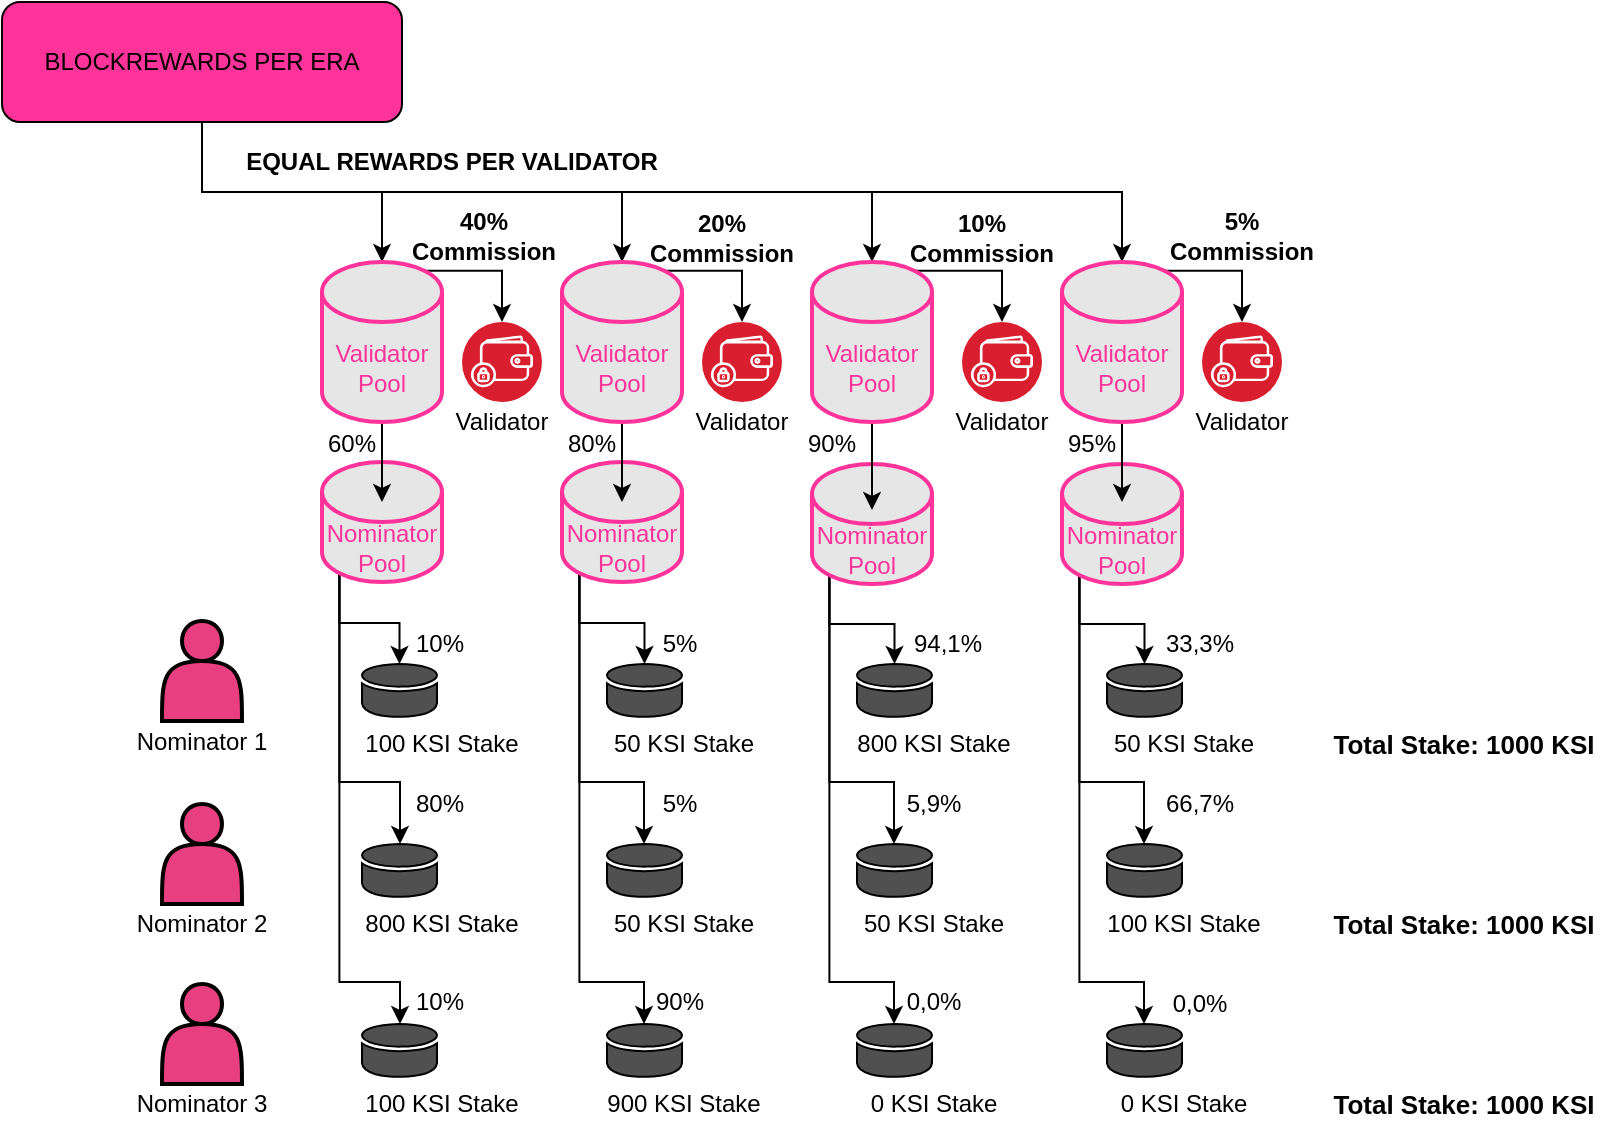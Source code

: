 <mxfile>
    <diagram id="PBxBugUi7N3c43x95_OO" name="Page-1">
        <mxGraphModel dx="1166" dy="574" grid="1" gridSize="10" guides="1" tooltips="1" connect="1" arrows="1" fold="1" page="1" pageScale="1" pageWidth="850" pageHeight="1100" math="0" shadow="0">
            <root>
                <mxCell id="0"/>
                <mxCell id="1" parent="0"/>
                <mxCell id="124" style="edgeStyle=orthogonalEdgeStyle;rounded=0;orthogonalLoop=1;jettySize=auto;html=1;exitX=0.145;exitY=1;exitDx=0;exitDy=-4.35;exitPerimeter=0;fontSize=13;strokeColor=#000000;" edge="1" parent="1" source="91" target="107">
                    <mxGeometry relative="1" as="geometry"/>
                </mxCell>
                <mxCell id="125" style="edgeStyle=orthogonalEdgeStyle;rounded=0;orthogonalLoop=1;jettySize=auto;html=1;exitX=0.145;exitY=1;exitDx=0;exitDy=-4.35;exitPerimeter=0;fontSize=13;strokeColor=#000000;" edge="1" parent="1" source="91" target="110">
                    <mxGeometry relative="1" as="geometry">
                        <Array as="points">
                            <mxPoint x="619" y="430"/>
                            <mxPoint x="651" y="430"/>
                        </Array>
                    </mxGeometry>
                </mxCell>
                <mxCell id="126" style="edgeStyle=orthogonalEdgeStyle;rounded=0;orthogonalLoop=1;jettySize=auto;html=1;exitX=0.145;exitY=1;exitDx=0;exitDy=-4.35;exitPerimeter=0;fontSize=13;strokeColor=#000000;" edge="1" parent="1" source="91" target="116">
                    <mxGeometry relative="1" as="geometry">
                        <Array as="points">
                            <mxPoint x="619" y="530"/>
                            <mxPoint x="651" y="530"/>
                        </Array>
                    </mxGeometry>
                </mxCell>
                <mxCell id="91" value="Nominator Pool" style="shape=cylinder3;whiteSpace=wrap;html=1;boundedLbl=1;backgroundOutline=1;size=15;fillColor=#E6E6E6;strokeColor=#FF3399;strokeWidth=2;fontColor=#FF3399;" vertex="1" parent="1">
                    <mxGeometry x="610" y="271" width="60" height="60" as="geometry"/>
                </mxCell>
                <mxCell id="120" style="edgeStyle=orthogonalEdgeStyle;rounded=0;orthogonalLoop=1;jettySize=auto;html=1;exitX=0.145;exitY=1;exitDx=0;exitDy=-4.35;exitPerimeter=0;fontSize=13;strokeColor=#000000;" edge="1" parent="1" source="90" target="106">
                    <mxGeometry relative="1" as="geometry"/>
                </mxCell>
                <mxCell id="121" style="edgeStyle=orthogonalEdgeStyle;rounded=0;orthogonalLoop=1;jettySize=auto;html=1;exitX=0.145;exitY=1;exitDx=0;exitDy=-4.35;exitPerimeter=0;fontSize=13;strokeColor=#000000;" edge="1" parent="1" source="90" target="109">
                    <mxGeometry relative="1" as="geometry">
                        <Array as="points">
                            <mxPoint x="494" y="430"/>
                            <mxPoint x="526" y="430"/>
                        </Array>
                    </mxGeometry>
                </mxCell>
                <mxCell id="122" style="edgeStyle=orthogonalEdgeStyle;rounded=0;orthogonalLoop=1;jettySize=auto;html=1;exitX=0.145;exitY=1;exitDx=0;exitDy=-4.35;exitPerimeter=0;fontSize=13;strokeColor=#000000;" edge="1" parent="1" source="90" target="115">
                    <mxGeometry relative="1" as="geometry">
                        <Array as="points">
                            <mxPoint x="494" y="530"/>
                            <mxPoint x="526" y="530"/>
                        </Array>
                    </mxGeometry>
                </mxCell>
                <mxCell id="90" value="Nominator Pool" style="shape=cylinder3;whiteSpace=wrap;html=1;boundedLbl=1;backgroundOutline=1;size=15;fillColor=#E6E6E6;strokeColor=#FF3399;strokeWidth=2;fontColor=#FF3399;" vertex="1" parent="1">
                    <mxGeometry x="485" y="271" width="60" height="60" as="geometry"/>
                </mxCell>
                <mxCell id="117" style="edgeStyle=orthogonalEdgeStyle;rounded=0;orthogonalLoop=1;jettySize=auto;html=1;exitX=0.145;exitY=1;exitDx=0;exitDy=-4.35;exitPerimeter=0;fontSize=13;strokeColor=#000000;" edge="1" parent="1" source="89" target="105">
                    <mxGeometry relative="1" as="geometry"/>
                </mxCell>
                <mxCell id="118" style="edgeStyle=orthogonalEdgeStyle;rounded=0;orthogonalLoop=1;jettySize=auto;html=1;exitX=0.145;exitY=1;exitDx=0;exitDy=-4.35;exitPerimeter=0;fontSize=13;strokeColor=#000000;" edge="1" parent="1" source="89" target="108">
                    <mxGeometry relative="1" as="geometry">
                        <Array as="points">
                            <mxPoint x="369" y="430"/>
                            <mxPoint x="401" y="430"/>
                        </Array>
                    </mxGeometry>
                </mxCell>
                <mxCell id="119" style="edgeStyle=orthogonalEdgeStyle;rounded=0;orthogonalLoop=1;jettySize=auto;html=1;exitX=0.145;exitY=1;exitDx=0;exitDy=-4.35;exitPerimeter=0;fontSize=13;strokeColor=#000000;" edge="1" parent="1" source="89" target="114">
                    <mxGeometry relative="1" as="geometry">
                        <Array as="points">
                            <mxPoint x="369" y="530"/>
                            <mxPoint x="401" y="530"/>
                        </Array>
                    </mxGeometry>
                </mxCell>
                <mxCell id="89" value="Nominator Pool" style="shape=cylinder3;whiteSpace=wrap;html=1;boundedLbl=1;backgroundOutline=1;size=15;fillColor=#E6E6E6;strokeColor=#FF3399;strokeWidth=2;fontColor=#FF3399;" vertex="1" parent="1">
                    <mxGeometry x="360" y="270" width="60" height="60" as="geometry"/>
                </mxCell>
                <mxCell id="49" value="Validator" style="text;html=1;strokeColor=none;fillColor=none;align=center;verticalAlign=middle;whiteSpace=wrap;rounded=0;fontColor=#000000;" vertex="1" parent="1">
                    <mxGeometry x="660" y="240" width="80" height="20" as="geometry"/>
                </mxCell>
                <mxCell id="99" style="edgeStyle=orthogonalEdgeStyle;rounded=0;orthogonalLoop=1;jettySize=auto;html=1;exitX=0.145;exitY=1;exitDx=0;exitDy=-4.35;exitPerimeter=0;fontSize=13;strokeColor=#000000;" edge="1" parent="1" source="86" target="55">
                    <mxGeometry relative="1" as="geometry"/>
                </mxCell>
                <mxCell id="100" style="edgeStyle=orthogonalEdgeStyle;rounded=0;orthogonalLoop=1;jettySize=auto;html=1;exitX=0.145;exitY=1;exitDx=0;exitDy=-4.35;exitPerimeter=0;fontSize=13;strokeColor=#000000;" edge="1" parent="1" source="86" target="57">
                    <mxGeometry relative="1" as="geometry">
                        <Array as="points">
                            <mxPoint x="249" y="430"/>
                            <mxPoint x="279" y="430"/>
                        </Array>
                    </mxGeometry>
                </mxCell>
                <mxCell id="101" style="edgeStyle=orthogonalEdgeStyle;rounded=0;orthogonalLoop=1;jettySize=auto;html=1;exitX=0.145;exitY=1;exitDx=0;exitDy=-4.35;exitPerimeter=0;fontSize=13;strokeColor=#000000;" edge="1" parent="1" source="86" target="59">
                    <mxGeometry relative="1" as="geometry">
                        <Array as="points">
                            <mxPoint x="249" y="530"/>
                            <mxPoint x="279" y="530"/>
                        </Array>
                    </mxGeometry>
                </mxCell>
                <mxCell id="86" value="Nominator Pool" style="shape=cylinder3;whiteSpace=wrap;html=1;boundedLbl=1;backgroundOutline=1;size=15;fillColor=#E6E6E6;strokeColor=#FF3399;strokeWidth=2;fontColor=#FF3399;" vertex="1" parent="1">
                    <mxGeometry x="240" y="270" width="60" height="60" as="geometry"/>
                </mxCell>
                <mxCell id="25" style="edgeStyle=orthogonalEdgeStyle;rounded=0;orthogonalLoop=1;jettySize=auto;html=1;exitX=0.5;exitY=1;exitDx=0;exitDy=0;entryX=0.5;entryY=0;entryDx=0;entryDy=0;entryPerimeter=0;strokeColor=#000000;" edge="1" parent="1" source="2" target="4">
                    <mxGeometry relative="1" as="geometry"/>
                </mxCell>
                <mxCell id="26" style="edgeStyle=orthogonalEdgeStyle;rounded=0;orthogonalLoop=1;jettySize=auto;html=1;exitX=0.5;exitY=1;exitDx=0;exitDy=0;entryX=0.5;entryY=0;entryDx=0;entryDy=0;entryPerimeter=0;strokeColor=#000000;" edge="1" parent="1" source="2" target="5">
                    <mxGeometry relative="1" as="geometry"/>
                </mxCell>
                <mxCell id="27" style="edgeStyle=orthogonalEdgeStyle;rounded=0;orthogonalLoop=1;jettySize=auto;html=1;exitX=0.5;exitY=1;exitDx=0;exitDy=0;entryX=0.5;entryY=0;entryDx=0;entryDy=0;entryPerimeter=0;strokeColor=#000000;" edge="1" parent="1" source="2" target="6">
                    <mxGeometry relative="1" as="geometry"/>
                </mxCell>
                <mxCell id="28" style="edgeStyle=orthogonalEdgeStyle;rounded=0;orthogonalLoop=1;jettySize=auto;html=1;exitX=0.5;exitY=1;exitDx=0;exitDy=0;entryX=0.5;entryY=0;entryDx=0;entryDy=0;entryPerimeter=0;strokeColor=#000000;" edge="1" parent="1" source="2" target="7">
                    <mxGeometry relative="1" as="geometry"/>
                </mxCell>
                <mxCell id="2" value="BLOCKREWARDS PER ERA" style="rounded=1;whiteSpace=wrap;html=1;fillColor=#FF3399;strokeColor=#000000;" vertex="1" parent="1">
                    <mxGeometry x="80" y="40" width="200" height="60" as="geometry"/>
                </mxCell>
                <mxCell id="42" style="edgeStyle=orthogonalEdgeStyle;rounded=0;orthogonalLoop=1;jettySize=auto;html=1;exitX=0.855;exitY=0;exitDx=0;exitDy=4.35;exitPerimeter=0;entryX=0.5;entryY=0;entryDx=0;entryDy=0;strokeColor=#000000;" edge="1" parent="1" source="4" target="37">
                    <mxGeometry relative="1" as="geometry"/>
                </mxCell>
                <mxCell id="87" style="edgeStyle=orthogonalEdgeStyle;rounded=0;orthogonalLoop=1;jettySize=auto;html=1;exitX=0.5;exitY=1;exitDx=0;exitDy=0;exitPerimeter=0;fontSize=13;fontColor=#000000;strokeColor=#000000;" edge="1" parent="1" source="4">
                    <mxGeometry relative="1" as="geometry">
                        <mxPoint x="270" y="290" as="targetPoint"/>
                    </mxGeometry>
                </mxCell>
                <mxCell id="4" value="Validator Pool" style="shape=cylinder3;whiteSpace=wrap;html=1;boundedLbl=1;backgroundOutline=1;size=15;fillColor=#E6E6E6;strokeColor=#FF3399;fontColor=#FF3399;strokeWidth=2;" vertex="1" parent="1">
                    <mxGeometry x="240" y="170" width="60" height="80" as="geometry"/>
                </mxCell>
                <mxCell id="43" style="edgeStyle=orthogonalEdgeStyle;rounded=0;orthogonalLoop=1;jettySize=auto;html=1;exitX=0.855;exitY=0;exitDx=0;exitDy=4.35;exitPerimeter=0;entryX=0.5;entryY=0;entryDx=0;entryDy=0;strokeColor=#000000;" edge="1" parent="1" source="5" target="38">
                    <mxGeometry relative="1" as="geometry"/>
                </mxCell>
                <mxCell id="92" style="edgeStyle=orthogonalEdgeStyle;rounded=0;orthogonalLoop=1;jettySize=auto;html=1;exitX=0.5;exitY=1;exitDx=0;exitDy=0;exitPerimeter=0;entryX=0.5;entryY=0.333;entryDx=0;entryDy=0;entryPerimeter=0;fontSize=13;strokeColor=#000000;" edge="1" parent="1" source="5" target="89">
                    <mxGeometry relative="1" as="geometry"/>
                </mxCell>
                <mxCell id="5" value="Validator Pool" style="shape=cylinder3;whiteSpace=wrap;html=1;boundedLbl=1;backgroundOutline=1;size=15;fontColor=#FF3399;fillColor=#E6E6E6;strokeColor=#FF3399;strokeWidth=2;" vertex="1" parent="1">
                    <mxGeometry x="360" y="170" width="60" height="80" as="geometry"/>
                </mxCell>
                <mxCell id="44" style="edgeStyle=orthogonalEdgeStyle;rounded=0;orthogonalLoop=1;jettySize=auto;html=1;exitX=0.855;exitY=0;exitDx=0;exitDy=4.35;exitPerimeter=0;entryX=0.5;entryY=0;entryDx=0;entryDy=0;strokeColor=#000000;" edge="1" parent="1" source="6" target="39">
                    <mxGeometry relative="1" as="geometry"/>
                </mxCell>
                <mxCell id="93" style="edgeStyle=orthogonalEdgeStyle;rounded=0;orthogonalLoop=1;jettySize=auto;html=1;exitX=0.5;exitY=1;exitDx=0;exitDy=0;exitPerimeter=0;entryX=0.5;entryY=0.383;entryDx=0;entryDy=0;entryPerimeter=0;fontSize=13;strokeColor=#000000;" edge="1" parent="1" source="6" target="90">
                    <mxGeometry relative="1" as="geometry"/>
                </mxCell>
                <mxCell id="6" value="Validator Pool" style="shape=cylinder3;whiteSpace=wrap;html=1;boundedLbl=1;backgroundOutline=1;size=15;strokeWidth=2;strokeColor=#FF3399;fillColor=#E6E6E6;fontColor=#FF3399;" vertex="1" parent="1">
                    <mxGeometry x="485" y="170" width="60" height="80" as="geometry"/>
                </mxCell>
                <mxCell id="45" style="edgeStyle=orthogonalEdgeStyle;rounded=0;orthogonalLoop=1;jettySize=auto;html=1;exitX=0.855;exitY=0;exitDx=0;exitDy=4.35;exitPerimeter=0;entryX=0.5;entryY=0;entryDx=0;entryDy=0;strokeColor=#000000;" edge="1" parent="1" source="7" target="40">
                    <mxGeometry relative="1" as="geometry"/>
                </mxCell>
                <mxCell id="95" style="edgeStyle=orthogonalEdgeStyle;rounded=0;orthogonalLoop=1;jettySize=auto;html=1;exitX=0.5;exitY=1;exitDx=0;exitDy=0;exitPerimeter=0;entryX=0.5;entryY=0.317;entryDx=0;entryDy=0;entryPerimeter=0;fontSize=13;strokeColor=#000000;" edge="1" parent="1" source="7" target="91">
                    <mxGeometry relative="1" as="geometry"/>
                </mxCell>
                <mxCell id="7" value="Validator Pool" style="shape=cylinder3;whiteSpace=wrap;html=1;boundedLbl=1;backgroundOutline=1;size=15;fontColor=#FF3399;strokeColor=#FF3399;strokeWidth=2;fillColor=#E6E6E6;" vertex="1" parent="1">
                    <mxGeometry x="610" y="170" width="60" height="80" as="geometry"/>
                </mxCell>
                <mxCell id="12" value="" style="shape=actor;whiteSpace=wrap;html=1;fillColor=#E83F81;strokeColor=#000000;strokeWidth=2;" vertex="1" parent="1">
                    <mxGeometry x="160" y="349.5" width="40" height="50" as="geometry"/>
                </mxCell>
                <mxCell id="13" value="" style="shape=actor;whiteSpace=wrap;html=1;strokeColor=#000000;strokeWidth=2;fillColor=#E83F81;" vertex="1" parent="1">
                    <mxGeometry x="160" y="441" width="40" height="50" as="geometry"/>
                </mxCell>
                <mxCell id="14" value="" style="shape=actor;whiteSpace=wrap;html=1;strokeColor=#000000;strokeWidth=2;fillColor=#E83F81;" vertex="1" parent="1">
                    <mxGeometry x="160" y="531" width="40" height="50" as="geometry"/>
                </mxCell>
                <mxCell id="15" value="Nominator 1" style="text;html=1;strokeColor=none;fillColor=none;align=center;verticalAlign=middle;whiteSpace=wrap;rounded=0;fontColor=#000000;" vertex="1" parent="1">
                    <mxGeometry x="140" y="399.5" width="80" height="20" as="geometry"/>
                </mxCell>
                <mxCell id="16" value="Nominator 2" style="text;html=1;strokeColor=none;fillColor=none;align=center;verticalAlign=middle;whiteSpace=wrap;rounded=0;fontColor=#000000;" vertex="1" parent="1">
                    <mxGeometry x="140" y="491" width="80" height="20" as="geometry"/>
                </mxCell>
                <mxCell id="17" value="Nominator 3" style="text;html=1;strokeColor=none;fillColor=none;align=center;verticalAlign=middle;whiteSpace=wrap;rounded=0;fontColor=#000000;" vertex="1" parent="1">
                    <mxGeometry x="140" y="581" width="80" height="20" as="geometry"/>
                </mxCell>
                <mxCell id="37" value="" style="aspect=fixed;perimeter=ellipsePerimeter;html=1;align=center;shadow=0;dashed=0;fontColor=#4277BB;labelBackgroundColor=#ffffff;fontSize=12;spacingTop=3;image;image=img/lib/ibm/blockchain/wallet.svg;" vertex="1" parent="1">
                    <mxGeometry x="310" y="200" width="40" height="40" as="geometry"/>
                </mxCell>
                <mxCell id="38" value="" style="aspect=fixed;perimeter=ellipsePerimeter;html=1;align=center;shadow=0;dashed=0;fontColor=#4277BB;labelBackgroundColor=#ffffff;fontSize=12;spacingTop=3;image;image=img/lib/ibm/blockchain/wallet.svg;" vertex="1" parent="1">
                    <mxGeometry x="430" y="200" width="40" height="40" as="geometry"/>
                </mxCell>
                <mxCell id="39" value="" style="aspect=fixed;perimeter=ellipsePerimeter;html=1;align=center;shadow=0;dashed=0;fontColor=#4277BB;labelBackgroundColor=#ffffff;fontSize=12;spacingTop=3;image;image=img/lib/ibm/blockchain/wallet.svg;" vertex="1" parent="1">
                    <mxGeometry x="560" y="200" width="40" height="40" as="geometry"/>
                </mxCell>
                <mxCell id="40" value="" style="aspect=fixed;perimeter=ellipsePerimeter;html=1;align=center;shadow=0;dashed=0;fontColor=#4277BB;labelBackgroundColor=#ffffff;fontSize=12;spacingTop=3;image;image=img/lib/ibm/blockchain/wallet.svg;" vertex="1" parent="1">
                    <mxGeometry x="680" y="200" width="40" height="40" as="geometry"/>
                </mxCell>
                <mxCell id="46" value="Validator" style="text;html=1;strokeColor=none;fillColor=none;align=center;verticalAlign=middle;whiteSpace=wrap;rounded=0;fontColor=#000000;" vertex="1" parent="1">
                    <mxGeometry x="290" y="240" width="80" height="20" as="geometry"/>
                </mxCell>
                <mxCell id="47" value="Validator" style="text;html=1;strokeColor=none;fillColor=none;align=center;verticalAlign=middle;whiteSpace=wrap;rounded=0;fontColor=#000000;" vertex="1" parent="1">
                    <mxGeometry x="410" y="240" width="80" height="20" as="geometry"/>
                </mxCell>
                <mxCell id="48" value="Validator" style="text;html=1;strokeColor=none;fillColor=none;align=center;verticalAlign=middle;whiteSpace=wrap;rounded=0;fontColor=#000000;" vertex="1" parent="1">
                    <mxGeometry x="540" y="240" width="80" height="20" as="geometry"/>
                </mxCell>
                <mxCell id="50" value="40% Commission" style="text;html=1;strokeColor=none;fillColor=none;align=center;verticalAlign=middle;whiteSpace=wrap;rounded=0;fontStyle=1;fontColor=#000000;" vertex="1" parent="1">
                    <mxGeometry x="280.5" y="147" width="80" height="20" as="geometry"/>
                </mxCell>
                <mxCell id="51" value="&lt;b&gt;20% Commission&lt;/b&gt;" style="text;html=1;strokeColor=none;fillColor=none;align=center;verticalAlign=middle;whiteSpace=wrap;rounded=0;fontColor=#000000;" vertex="1" parent="1">
                    <mxGeometry x="400" y="148" width="80" height="20" as="geometry"/>
                </mxCell>
                <mxCell id="52" value="&lt;b&gt;10% Commission&lt;/b&gt;" style="text;html=1;strokeColor=none;fillColor=none;align=center;verticalAlign=middle;whiteSpace=wrap;rounded=0;fontColor=#000000;" vertex="1" parent="1">
                    <mxGeometry x="530" y="148" width="80" height="20" as="geometry"/>
                </mxCell>
                <mxCell id="53" value="&lt;b&gt;5% Commission&lt;/b&gt;" style="text;html=1;strokeColor=none;fillColor=none;align=center;verticalAlign=middle;whiteSpace=wrap;rounded=0;fontColor=#000000;" vertex="1" parent="1">
                    <mxGeometry x="660" y="147" width="80" height="20" as="geometry"/>
                </mxCell>
                <mxCell id="54" value="EQUAL REWARDS PER VALIDATOR" style="text;html=1;strokeColor=none;fillColor=none;align=center;verticalAlign=middle;whiteSpace=wrap;rounded=0;fontColor=#000000;fontStyle=1" vertex="1" parent="1">
                    <mxGeometry x="200" y="110" width="210" height="20" as="geometry"/>
                </mxCell>
                <mxCell id="55" value="" style="shadow=0;dashed=0;html=1;fillColor=#505050;labelPosition=center;verticalLabelPosition=bottom;verticalAlign=top;outlineConnect=0;align=center;shape=mxgraph.office.databases.database_mini_1;fontColor=#000000;strokeColor=#000000;" vertex="1" parent="1">
                    <mxGeometry x="260" y="371" width="37.5" height="27" as="geometry"/>
                </mxCell>
                <mxCell id="56" value="100 KSI Stake" style="text;html=1;fillColor=none;align=center;verticalAlign=middle;whiteSpace=wrap;rounded=0;fontColor=#000000;" vertex="1" parent="1">
                    <mxGeometry x="260" y="401" width="80" height="20" as="geometry"/>
                </mxCell>
                <mxCell id="57" value="" style="shadow=0;dashed=0;html=1;fillColor=#505050;labelPosition=center;verticalLabelPosition=bottom;verticalAlign=top;outlineConnect=0;align=center;shape=mxgraph.office.databases.database_mini_1;fontColor=#000000;strokeColor=#000000;" vertex="1" parent="1">
                    <mxGeometry x="260" y="461" width="37.5" height="27" as="geometry"/>
                </mxCell>
                <mxCell id="58" value="800 KSI Stake" style="text;html=1;fillColor=none;align=center;verticalAlign=middle;whiteSpace=wrap;rounded=0;fontColor=#000000;" vertex="1" parent="1">
                    <mxGeometry x="260" y="491" width="80" height="20" as="geometry"/>
                </mxCell>
                <mxCell id="59" value="" style="shadow=0;dashed=0;html=1;fillColor=#505050;labelPosition=center;verticalLabelPosition=bottom;verticalAlign=top;outlineConnect=0;align=center;shape=mxgraph.office.databases.database_mini_1;fontColor=#000000;strokeColor=#000000;" vertex="1" parent="1">
                    <mxGeometry x="260" y="551" width="37.5" height="27" as="geometry"/>
                </mxCell>
                <mxCell id="60" value="100 KSI Stake" style="text;html=1;fillColor=none;align=center;verticalAlign=middle;whiteSpace=wrap;rounded=0;fontColor=#000000;" vertex="1" parent="1">
                    <mxGeometry x="260" y="581" width="80" height="20" as="geometry"/>
                </mxCell>
                <mxCell id="62" value="50 KSI Stake" style="text;html=1;strokeColor=none;fillColor=none;align=center;verticalAlign=middle;whiteSpace=wrap;rounded=0;fontColor=#000000;" vertex="1" parent="1">
                    <mxGeometry x="381" y="401" width="80" height="20" as="geometry"/>
                </mxCell>
                <mxCell id="64" value="50 KSI Stake" style="text;html=1;strokeColor=none;fillColor=none;align=center;verticalAlign=middle;whiteSpace=wrap;rounded=0;fontColor=#000000;" vertex="1" parent="1">
                    <mxGeometry x="381" y="491" width="80" height="20" as="geometry"/>
                </mxCell>
                <mxCell id="66" value="900 KSI Stake" style="text;html=1;strokeColor=none;fillColor=none;align=center;verticalAlign=middle;whiteSpace=wrap;rounded=0;fontColor=#000000;" vertex="1" parent="1">
                    <mxGeometry x="381" y="581" width="80" height="20" as="geometry"/>
                </mxCell>
                <mxCell id="68" value="800 KSI Stake" style="text;html=1;fillColor=none;align=center;verticalAlign=middle;whiteSpace=wrap;rounded=0;fontColor=#000000;" vertex="1" parent="1">
                    <mxGeometry x="506" y="401" width="80" height="20" as="geometry"/>
                </mxCell>
                <mxCell id="70" value="50 KSI Stake" style="text;html=1;fillColor=none;align=center;verticalAlign=middle;whiteSpace=wrap;rounded=0;fontColor=#000000;" vertex="1" parent="1">
                    <mxGeometry x="506" y="491" width="80" height="20" as="geometry"/>
                </mxCell>
                <mxCell id="72" value="0 KSI Stake" style="text;html=1;fillColor=none;align=center;verticalAlign=middle;whiteSpace=wrap;rounded=0;fontColor=#000000;" vertex="1" parent="1">
                    <mxGeometry x="506" y="581" width="80" height="20" as="geometry"/>
                </mxCell>
                <mxCell id="74" value="50 KSI Stake" style="text;html=1;fillColor=none;align=center;verticalAlign=middle;whiteSpace=wrap;rounded=0;fontColor=#000000;" vertex="1" parent="1">
                    <mxGeometry x="631" y="401" width="80" height="20" as="geometry"/>
                </mxCell>
                <mxCell id="76" value="100 KSI Stake" style="text;html=1;fillColor=none;align=center;verticalAlign=middle;whiteSpace=wrap;rounded=0;fontColor=#000000;" vertex="1" parent="1">
                    <mxGeometry x="631" y="491" width="80" height="20" as="geometry"/>
                </mxCell>
                <mxCell id="78" value="0 KSI Stake" style="text;html=1;fillColor=none;align=center;verticalAlign=middle;whiteSpace=wrap;rounded=0;fontColor=#000000;" vertex="1" parent="1">
                    <mxGeometry x="631" y="581" width="80" height="20" as="geometry"/>
                </mxCell>
                <mxCell id="79" value="Total Stake: 1000 KSI" style="text;html=1;strokeColor=none;fillColor=none;align=center;verticalAlign=middle;whiteSpace=wrap;rounded=0;fontSize=13;fontStyle=1;fontColor=#000000;" vertex="1" parent="1">
                    <mxGeometry x="741" y="401" width="140" height="20" as="geometry"/>
                </mxCell>
                <mxCell id="80" value="Total Stake: 1000 KSI" style="text;html=1;strokeColor=none;fillColor=none;align=center;verticalAlign=middle;whiteSpace=wrap;rounded=0;fontSize=13;fontStyle=1;fontColor=#000000;" vertex="1" parent="1">
                    <mxGeometry x="741" y="491" width="140" height="20" as="geometry"/>
                </mxCell>
                <mxCell id="81" value="Total Stake: 1000 KSI" style="text;html=1;strokeColor=none;fillColor=none;align=center;verticalAlign=middle;whiteSpace=wrap;rounded=0;fontSize=13;fontStyle=1;fontColor=#000000;" vertex="1" parent="1">
                    <mxGeometry x="741" y="581" width="140" height="20" as="geometry"/>
                </mxCell>
                <mxCell id="88" value="60%" style="text;html=1;strokeColor=none;fillColor=none;align=center;verticalAlign=middle;whiteSpace=wrap;rounded=0;fontColor=#000000;" vertex="1" parent="1">
                    <mxGeometry x="220" y="251" width="70" height="20" as="geometry"/>
                </mxCell>
                <mxCell id="96" value="80%" style="text;html=1;strokeColor=none;fillColor=none;align=center;verticalAlign=middle;whiteSpace=wrap;rounded=0;fontColor=#000000;" vertex="1" parent="1">
                    <mxGeometry x="340" y="251" width="70" height="20" as="geometry"/>
                </mxCell>
                <mxCell id="97" value="90%" style="text;html=1;strokeColor=none;fillColor=none;align=center;verticalAlign=middle;whiteSpace=wrap;rounded=0;fontColor=#000000;" vertex="1" parent="1">
                    <mxGeometry x="460" y="251" width="70" height="20" as="geometry"/>
                </mxCell>
                <mxCell id="98" value="95%" style="text;html=1;strokeColor=none;fillColor=none;align=center;verticalAlign=middle;whiteSpace=wrap;rounded=0;fontColor=#000000;" vertex="1" parent="1">
                    <mxGeometry x="590" y="251" width="70" height="20" as="geometry"/>
                </mxCell>
                <mxCell id="102" value="10%" style="text;html=1;fillColor=none;align=center;verticalAlign=middle;whiteSpace=wrap;rounded=0;fontColor=#000000;" vertex="1" parent="1">
                    <mxGeometry x="280" y="351" width="37.5" height="20" as="geometry"/>
                </mxCell>
                <mxCell id="103" value="80%" style="text;html=1;fillColor=none;align=center;verticalAlign=middle;whiteSpace=wrap;rounded=0;fontColor=#000000;" vertex="1" parent="1">
                    <mxGeometry x="280" y="431" width="37.5" height="20" as="geometry"/>
                </mxCell>
                <mxCell id="104" value="10%" style="text;html=1;fillColor=none;align=center;verticalAlign=middle;whiteSpace=wrap;rounded=0;fontColor=#000000;" vertex="1" parent="1">
                    <mxGeometry x="280" y="530" width="37.5" height="20" as="geometry"/>
                </mxCell>
                <mxCell id="105" value="" style="shadow=0;dashed=0;html=1;fillColor=#505050;labelPosition=center;verticalLabelPosition=bottom;verticalAlign=top;outlineConnect=0;align=center;shape=mxgraph.office.databases.database_mini_1;fontColor=#000000;strokeColor=#000000;" vertex="1" parent="1">
                    <mxGeometry x="382.5" y="371" width="37.5" height="27" as="geometry"/>
                </mxCell>
                <mxCell id="106" value="" style="shadow=0;dashed=0;html=1;fillColor=#505050;labelPosition=center;verticalLabelPosition=bottom;verticalAlign=top;outlineConnect=0;align=center;shape=mxgraph.office.databases.database_mini_1;fontColor=#000000;strokeColor=#000000;" vertex="1" parent="1">
                    <mxGeometry x="507.5" y="371" width="37.5" height="27" as="geometry"/>
                </mxCell>
                <mxCell id="107" value="" style="shadow=0;dashed=0;html=1;fillColor=#505050;labelPosition=center;verticalLabelPosition=bottom;verticalAlign=top;outlineConnect=0;align=center;shape=mxgraph.office.databases.database_mini_1;fontColor=#000000;strokeColor=#000000;" vertex="1" parent="1">
                    <mxGeometry x="632.5" y="371" width="37.5" height="27" as="geometry"/>
                </mxCell>
                <mxCell id="108" value="" style="shadow=0;dashed=0;html=1;fillColor=#505050;labelPosition=center;verticalLabelPosition=bottom;verticalAlign=top;outlineConnect=0;align=center;shape=mxgraph.office.databases.database_mini_1;fontColor=#000000;strokeColor=#000000;" vertex="1" parent="1">
                    <mxGeometry x="382.5" y="461" width="37.5" height="27" as="geometry"/>
                </mxCell>
                <mxCell id="109" value="" style="shadow=0;dashed=0;html=1;fillColor=#505050;labelPosition=center;verticalLabelPosition=bottom;verticalAlign=top;outlineConnect=0;align=center;shape=mxgraph.office.databases.database_mini_1;fontColor=#000000;strokeColor=#000000;" vertex="1" parent="1">
                    <mxGeometry x="507.5" y="461" width="37.5" height="27" as="geometry"/>
                </mxCell>
                <mxCell id="110" value="" style="shadow=0;dashed=0;html=1;fillColor=#505050;labelPosition=center;verticalLabelPosition=bottom;verticalAlign=top;outlineConnect=0;align=center;shape=mxgraph.office.databases.database_mini_1;fontColor=#000000;strokeColor=#000000;" vertex="1" parent="1">
                    <mxGeometry x="632.5" y="461" width="37.5" height="27" as="geometry"/>
                </mxCell>
                <mxCell id="114" value="" style="shadow=0;dashed=0;html=1;fillColor=#505050;labelPosition=center;verticalLabelPosition=bottom;verticalAlign=top;outlineConnect=0;align=center;shape=mxgraph.office.databases.database_mini_1;fontColor=#000000;strokeColor=#000000;" vertex="1" parent="1">
                    <mxGeometry x="382.5" y="551" width="37.5" height="27" as="geometry"/>
                </mxCell>
                <mxCell id="115" value="" style="shadow=0;dashed=0;html=1;fillColor=#505050;labelPosition=center;verticalLabelPosition=bottom;verticalAlign=top;outlineConnect=0;align=center;shape=mxgraph.office.databases.database_mini_1;fontColor=#000000;strokeColor=#000000;" vertex="1" parent="1">
                    <mxGeometry x="507.5" y="551" width="37.5" height="27" as="geometry"/>
                </mxCell>
                <mxCell id="116" value="" style="shadow=0;dashed=0;html=1;fillColor=#505050;labelPosition=center;verticalLabelPosition=bottom;verticalAlign=top;outlineConnect=0;align=center;shape=mxgraph.office.databases.database_mini_1;fontColor=#000000;strokeColor=#000000;" vertex="1" parent="1">
                    <mxGeometry x="632.5" y="551" width="37.5" height="27" as="geometry"/>
                </mxCell>
                <mxCell id="127" value="5%" style="text;html=1;strokeColor=none;fillColor=none;align=center;verticalAlign=middle;whiteSpace=wrap;rounded=0;fontColor=#000000;" vertex="1" parent="1">
                    <mxGeometry x="400" y="351" width="37.5" height="20" as="geometry"/>
                </mxCell>
                <mxCell id="128" value="5%" style="text;html=1;strokeColor=none;fillColor=none;align=center;verticalAlign=middle;whiteSpace=wrap;rounded=0;fontColor=#000000;" vertex="1" parent="1">
                    <mxGeometry x="400" y="431" width="37.5" height="20" as="geometry"/>
                </mxCell>
                <mxCell id="129" value="90%" style="text;html=1;strokeColor=none;fillColor=none;align=center;verticalAlign=middle;whiteSpace=wrap;rounded=0;fontColor=#000000;" vertex="1" parent="1">
                    <mxGeometry x="400" y="530" width="37.5" height="20" as="geometry"/>
                </mxCell>
                <mxCell id="130" value="94,1%" style="text;html=1;fillColor=none;align=center;verticalAlign=middle;whiteSpace=wrap;rounded=0;fontColor=#000000;" vertex="1" parent="1">
                    <mxGeometry x="534" y="351" width="37.5" height="20" as="geometry"/>
                </mxCell>
                <mxCell id="131" value="5,9%" style="text;html=1;fillColor=none;align=center;verticalAlign=middle;whiteSpace=wrap;rounded=0;fontColor=#000000;" vertex="1" parent="1">
                    <mxGeometry x="527.25" y="431" width="37.5" height="20" as="geometry"/>
                </mxCell>
                <mxCell id="132" value="0,0%" style="text;html=1;fillColor=none;align=center;verticalAlign=middle;whiteSpace=wrap;rounded=0;fontColor=#000000;" vertex="1" parent="1">
                    <mxGeometry x="527.25" y="530" width="37.5" height="20" as="geometry"/>
                </mxCell>
                <mxCell id="133" value="33,3%" style="text;html=1;fillColor=none;align=center;verticalAlign=middle;whiteSpace=wrap;rounded=0;fontColor=#000000;" vertex="1" parent="1">
                    <mxGeometry x="660" y="351" width="37.5" height="20" as="geometry"/>
                </mxCell>
                <mxCell id="134" value="66,7%" style="text;html=1;fillColor=none;align=center;verticalAlign=middle;whiteSpace=wrap;rounded=0;fontColor=#000000;" vertex="1" parent="1">
                    <mxGeometry x="660" y="431" width="37.5" height="20" as="geometry"/>
                </mxCell>
                <mxCell id="135" value="0,0%" style="text;html=1;fillColor=none;align=center;verticalAlign=middle;whiteSpace=wrap;rounded=0;fontColor=#000000;" vertex="1" parent="1">
                    <mxGeometry x="660" y="531" width="37.5" height="20" as="geometry"/>
                </mxCell>
            </root>
        </mxGraphModel>
    </diagram>
</mxfile>